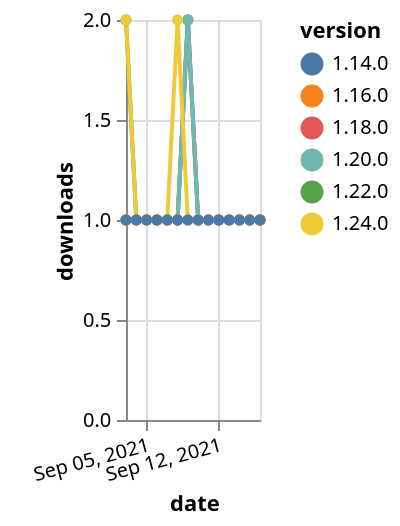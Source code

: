 {"$schema": "https://vega.github.io/schema/vega-lite/v5.json", "description": "A simple bar chart with embedded data.", "data": {"values": [{"date": "2021-09-03", "total": 175, "delta": 1, "version": "1.18.0"}, {"date": "2021-09-04", "total": 176, "delta": 1, "version": "1.18.0"}, {"date": "2021-09-05", "total": 177, "delta": 1, "version": "1.18.0"}, {"date": "2021-09-06", "total": 178, "delta": 1, "version": "1.18.0"}, {"date": "2021-09-07", "total": 179, "delta": 1, "version": "1.18.0"}, {"date": "2021-09-08", "total": 180, "delta": 1, "version": "1.18.0"}, {"date": "2021-09-09", "total": 182, "delta": 2, "version": "1.18.0"}, {"date": "2021-09-10", "total": 183, "delta": 1, "version": "1.18.0"}, {"date": "2021-09-11", "total": 184, "delta": 1, "version": "1.18.0"}, {"date": "2021-09-12", "total": 185, "delta": 1, "version": "1.18.0"}, {"date": "2021-09-13", "total": 186, "delta": 1, "version": "1.18.0"}, {"date": "2021-09-14", "total": 187, "delta": 1, "version": "1.18.0"}, {"date": "2021-09-15", "total": 188, "delta": 1, "version": "1.18.0"}, {"date": "2021-09-16", "total": 189, "delta": 1, "version": "1.18.0"}, {"date": "2021-09-03", "total": 168, "delta": 2, "version": "1.22.0"}, {"date": "2021-09-04", "total": 169, "delta": 1, "version": "1.22.0"}, {"date": "2021-09-05", "total": 170, "delta": 1, "version": "1.22.0"}, {"date": "2021-09-06", "total": 171, "delta": 1, "version": "1.22.0"}, {"date": "2021-09-07", "total": 172, "delta": 1, "version": "1.22.0"}, {"date": "2021-09-08", "total": 173, "delta": 1, "version": "1.22.0"}, {"date": "2021-09-09", "total": 175, "delta": 2, "version": "1.22.0"}, {"date": "2021-09-10", "total": 176, "delta": 1, "version": "1.22.0"}, {"date": "2021-09-11", "total": 177, "delta": 1, "version": "1.22.0"}, {"date": "2021-09-12", "total": 178, "delta": 1, "version": "1.22.0"}, {"date": "2021-09-13", "total": 179, "delta": 1, "version": "1.22.0"}, {"date": "2021-09-14", "total": 180, "delta": 1, "version": "1.22.0"}, {"date": "2021-09-15", "total": 181, "delta": 1, "version": "1.22.0"}, {"date": "2021-09-16", "total": 182, "delta": 1, "version": "1.22.0"}, {"date": "2021-09-03", "total": 151, "delta": 1, "version": "1.20.0"}, {"date": "2021-09-04", "total": 152, "delta": 1, "version": "1.20.0"}, {"date": "2021-09-05", "total": 153, "delta": 1, "version": "1.20.0"}, {"date": "2021-09-06", "total": 154, "delta": 1, "version": "1.20.0"}, {"date": "2021-09-07", "total": 155, "delta": 1, "version": "1.20.0"}, {"date": "2021-09-08", "total": 156, "delta": 1, "version": "1.20.0"}, {"date": "2021-09-09", "total": 158, "delta": 2, "version": "1.20.0"}, {"date": "2021-09-10", "total": 159, "delta": 1, "version": "1.20.0"}, {"date": "2021-09-11", "total": 160, "delta": 1, "version": "1.20.0"}, {"date": "2021-09-12", "total": 161, "delta": 1, "version": "1.20.0"}, {"date": "2021-09-13", "total": 162, "delta": 1, "version": "1.20.0"}, {"date": "2021-09-14", "total": 163, "delta": 1, "version": "1.20.0"}, {"date": "2021-09-15", "total": 164, "delta": 1, "version": "1.20.0"}, {"date": "2021-09-16", "total": 165, "delta": 1, "version": "1.20.0"}, {"date": "2021-09-03", "total": 176, "delta": 1, "version": "1.16.0"}, {"date": "2021-09-04", "total": 177, "delta": 1, "version": "1.16.0"}, {"date": "2021-09-05", "total": 178, "delta": 1, "version": "1.16.0"}, {"date": "2021-09-06", "total": 179, "delta": 1, "version": "1.16.0"}, {"date": "2021-09-07", "total": 180, "delta": 1, "version": "1.16.0"}, {"date": "2021-09-08", "total": 181, "delta": 1, "version": "1.16.0"}, {"date": "2021-09-09", "total": 182, "delta": 1, "version": "1.16.0"}, {"date": "2021-09-10", "total": 183, "delta": 1, "version": "1.16.0"}, {"date": "2021-09-11", "total": 184, "delta": 1, "version": "1.16.0"}, {"date": "2021-09-12", "total": 185, "delta": 1, "version": "1.16.0"}, {"date": "2021-09-13", "total": 186, "delta": 1, "version": "1.16.0"}, {"date": "2021-09-14", "total": 187, "delta": 1, "version": "1.16.0"}, {"date": "2021-09-15", "total": 188, "delta": 1, "version": "1.16.0"}, {"date": "2021-09-16", "total": 189, "delta": 1, "version": "1.16.0"}, {"date": "2021-09-03", "total": 114, "delta": 2, "version": "1.24.0"}, {"date": "2021-09-04", "total": 115, "delta": 1, "version": "1.24.0"}, {"date": "2021-09-05", "total": 116, "delta": 1, "version": "1.24.0"}, {"date": "2021-09-06", "total": 117, "delta": 1, "version": "1.24.0"}, {"date": "2021-09-07", "total": 118, "delta": 1, "version": "1.24.0"}, {"date": "2021-09-08", "total": 120, "delta": 2, "version": "1.24.0"}, {"date": "2021-09-09", "total": 121, "delta": 1, "version": "1.24.0"}, {"date": "2021-09-10", "total": 122, "delta": 1, "version": "1.24.0"}, {"date": "2021-09-11", "total": 123, "delta": 1, "version": "1.24.0"}, {"date": "2021-09-12", "total": 124, "delta": 1, "version": "1.24.0"}, {"date": "2021-09-13", "total": 125, "delta": 1, "version": "1.24.0"}, {"date": "2021-09-14", "total": 126, "delta": 1, "version": "1.24.0"}, {"date": "2021-09-15", "total": 127, "delta": 1, "version": "1.24.0"}, {"date": "2021-09-16", "total": 128, "delta": 1, "version": "1.24.0"}, {"date": "2021-09-03", "total": 224, "delta": 1, "version": "1.14.0"}, {"date": "2021-09-04", "total": 225, "delta": 1, "version": "1.14.0"}, {"date": "2021-09-05", "total": 226, "delta": 1, "version": "1.14.0"}, {"date": "2021-09-06", "total": 227, "delta": 1, "version": "1.14.0"}, {"date": "2021-09-07", "total": 228, "delta": 1, "version": "1.14.0"}, {"date": "2021-09-08", "total": 229, "delta": 1, "version": "1.14.0"}, {"date": "2021-09-09", "total": 230, "delta": 1, "version": "1.14.0"}, {"date": "2021-09-10", "total": 231, "delta": 1, "version": "1.14.0"}, {"date": "2021-09-11", "total": 232, "delta": 1, "version": "1.14.0"}, {"date": "2021-09-12", "total": 233, "delta": 1, "version": "1.14.0"}, {"date": "2021-09-13", "total": 234, "delta": 1, "version": "1.14.0"}, {"date": "2021-09-14", "total": 235, "delta": 1, "version": "1.14.0"}, {"date": "2021-09-15", "total": 236, "delta": 1, "version": "1.14.0"}, {"date": "2021-09-16", "total": 237, "delta": 1, "version": "1.14.0"}]}, "width": "container", "mark": {"type": "line", "point": {"filled": true}}, "encoding": {"x": {"field": "date", "type": "temporal", "timeUnit": "yearmonthdate", "title": "date", "axis": {"labelAngle": -15}}, "y": {"field": "delta", "type": "quantitative", "title": "downloads"}, "color": {"field": "version", "type": "nominal"}, "tooltip": {"field": "delta"}}}